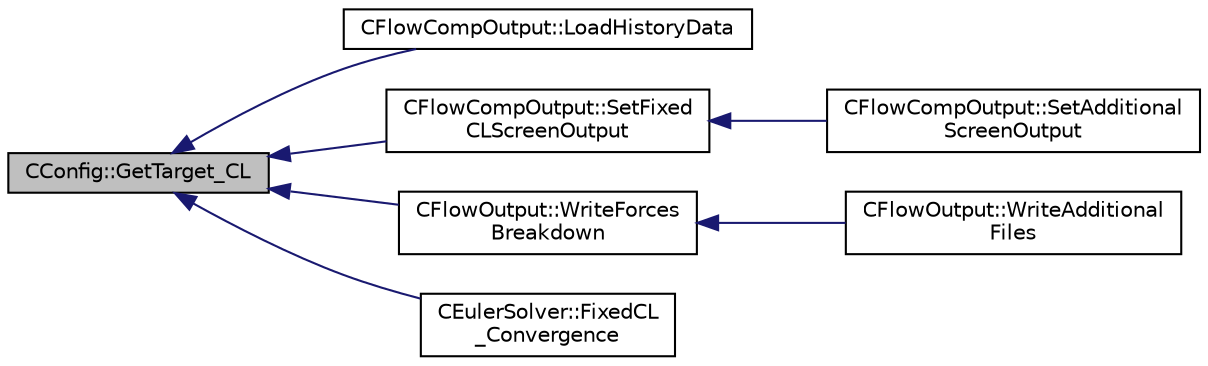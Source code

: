 digraph "CConfig::GetTarget_CL"
{
  edge [fontname="Helvetica",fontsize="10",labelfontname="Helvetica",labelfontsize="10"];
  node [fontname="Helvetica",fontsize="10",shape=record];
  rankdir="LR";
  Node12222 [label="CConfig::GetTarget_CL",height=0.2,width=0.4,color="black", fillcolor="grey75", style="filled", fontcolor="black"];
  Node12222 -> Node12223 [dir="back",color="midnightblue",fontsize="10",style="solid",fontname="Helvetica"];
  Node12223 [label="CFlowCompOutput::LoadHistoryData",height=0.2,width=0.4,color="black", fillcolor="white", style="filled",URL="$class_c_flow_comp_output.html#a393cb19a691990ee6e88f844eccc79ed",tooltip="Load the history output field values. "];
  Node12222 -> Node12224 [dir="back",color="midnightblue",fontsize="10",style="solid",fontname="Helvetica"];
  Node12224 [label="CFlowCompOutput::SetFixed\lCLScreenOutput",height=0.2,width=0.4,color="black", fillcolor="white", style="filled",URL="$class_c_flow_comp_output.html#a5f8640bafa6e69a7681c8b26e1058cf8",tooltip="Write additional output for fixed CL mode. "];
  Node12224 -> Node12225 [dir="back",color="midnightblue",fontsize="10",style="solid",fontname="Helvetica"];
  Node12225 [label="CFlowCompOutput::SetAdditional\lScreenOutput",height=0.2,width=0.4,color="black", fillcolor="white", style="filled",URL="$class_c_flow_comp_output.html#a3f892f5388328b73fe4d70128ac06494",tooltip="Write any additional output defined for the current solver. "];
  Node12222 -> Node12226 [dir="back",color="midnightblue",fontsize="10",style="solid",fontname="Helvetica"];
  Node12226 [label="CFlowOutput::WriteForces\lBreakdown",height=0.2,width=0.4,color="black", fillcolor="white", style="filled",URL="$class_c_flow_output.html#afacedef2006aa6fcf8c9a312b5f4430c",tooltip="Write the forces breakdown file. "];
  Node12226 -> Node12227 [dir="back",color="midnightblue",fontsize="10",style="solid",fontname="Helvetica"];
  Node12227 [label="CFlowOutput::WriteAdditional\lFiles",height=0.2,width=0.4,color="black", fillcolor="white", style="filled",URL="$class_c_flow_output.html#aaac3fb7b2575967b157c306065ab1ea8",tooltip="Write any additional files defined for the current solver. "];
  Node12222 -> Node12228 [dir="back",color="midnightblue",fontsize="10",style="solid",fontname="Helvetica"];
  Node12228 [label="CEulerSolver::FixedCL\l_Convergence",height=0.2,width=0.4,color="black", fillcolor="white", style="filled",URL="$class_c_euler_solver.html#ad2884e30f2a3661d790bfff589812589",tooltip="Check for convergence of the Fixed CL mode to the target CL. "];
}
